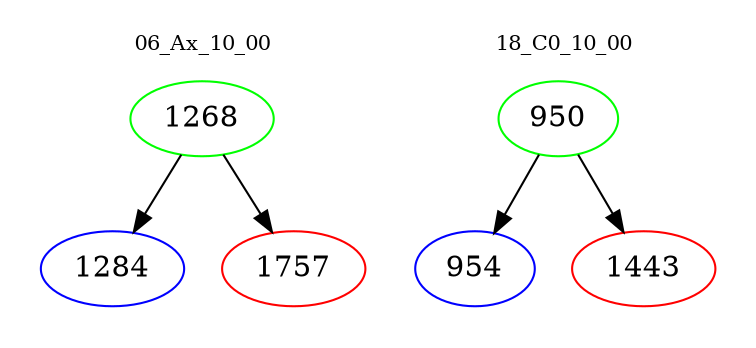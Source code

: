 digraph{
subgraph cluster_0 {
color = white
label = "06_Ax_10_00";
fontsize=10;
T0_1268 [label="1268", color="green"]
T0_1268 -> T0_1284 [color="black"]
T0_1284 [label="1284", color="blue"]
T0_1268 -> T0_1757 [color="black"]
T0_1757 [label="1757", color="red"]
}
subgraph cluster_1 {
color = white
label = "18_C0_10_00";
fontsize=10;
T1_950 [label="950", color="green"]
T1_950 -> T1_954 [color="black"]
T1_954 [label="954", color="blue"]
T1_950 -> T1_1443 [color="black"]
T1_1443 [label="1443", color="red"]
}
}
